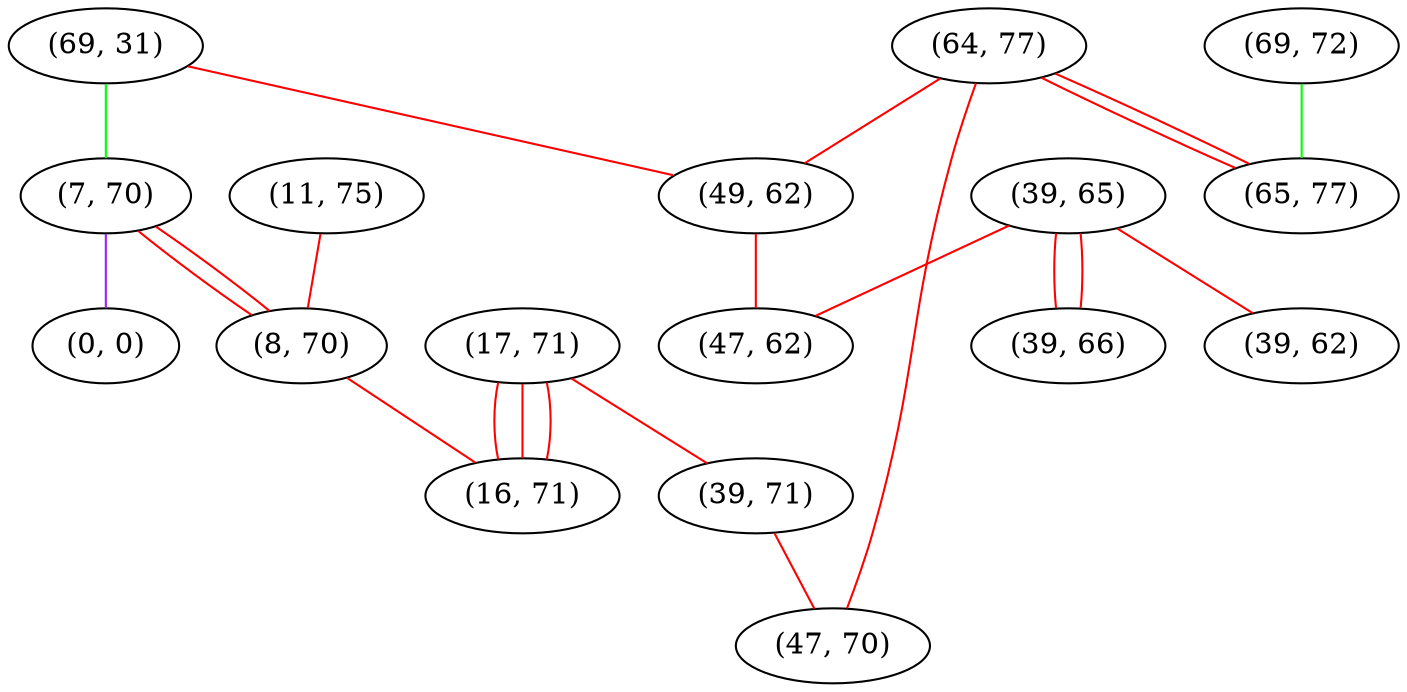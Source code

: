 graph "" {
"(69, 31)";
"(11, 75)";
"(17, 71)";
"(64, 77)";
"(7, 70)";
"(39, 65)";
"(49, 62)";
"(39, 71)";
"(39, 62)";
"(47, 70)";
"(0, 0)";
"(39, 66)";
"(69, 72)";
"(65, 77)";
"(8, 70)";
"(47, 62)";
"(16, 71)";
"(69, 31)" -- "(7, 70)"  [color=green, key=0, weight=2];
"(69, 31)" -- "(49, 62)"  [color=red, key=0, weight=1];
"(11, 75)" -- "(8, 70)"  [color=red, key=0, weight=1];
"(17, 71)" -- "(39, 71)"  [color=red, key=0, weight=1];
"(17, 71)" -- "(16, 71)"  [color=red, key=0, weight=1];
"(17, 71)" -- "(16, 71)"  [color=red, key=1, weight=1];
"(17, 71)" -- "(16, 71)"  [color=red, key=2, weight=1];
"(64, 77)" -- "(65, 77)"  [color=red, key=0, weight=1];
"(64, 77)" -- "(65, 77)"  [color=red, key=1, weight=1];
"(64, 77)" -- "(47, 70)"  [color=red, key=0, weight=1];
"(64, 77)" -- "(49, 62)"  [color=red, key=0, weight=1];
"(7, 70)" -- "(8, 70)"  [color=red, key=0, weight=1];
"(7, 70)" -- "(8, 70)"  [color=red, key=1, weight=1];
"(7, 70)" -- "(0, 0)"  [color=purple, key=0, weight=4];
"(39, 65)" -- "(47, 62)"  [color=red, key=0, weight=1];
"(39, 65)" -- "(39, 62)"  [color=red, key=0, weight=1];
"(39, 65)" -- "(39, 66)"  [color=red, key=0, weight=1];
"(39, 65)" -- "(39, 66)"  [color=red, key=1, weight=1];
"(49, 62)" -- "(47, 62)"  [color=red, key=0, weight=1];
"(39, 71)" -- "(47, 70)"  [color=red, key=0, weight=1];
"(69, 72)" -- "(65, 77)"  [color=green, key=0, weight=2];
"(8, 70)" -- "(16, 71)"  [color=red, key=0, weight=1];
}
